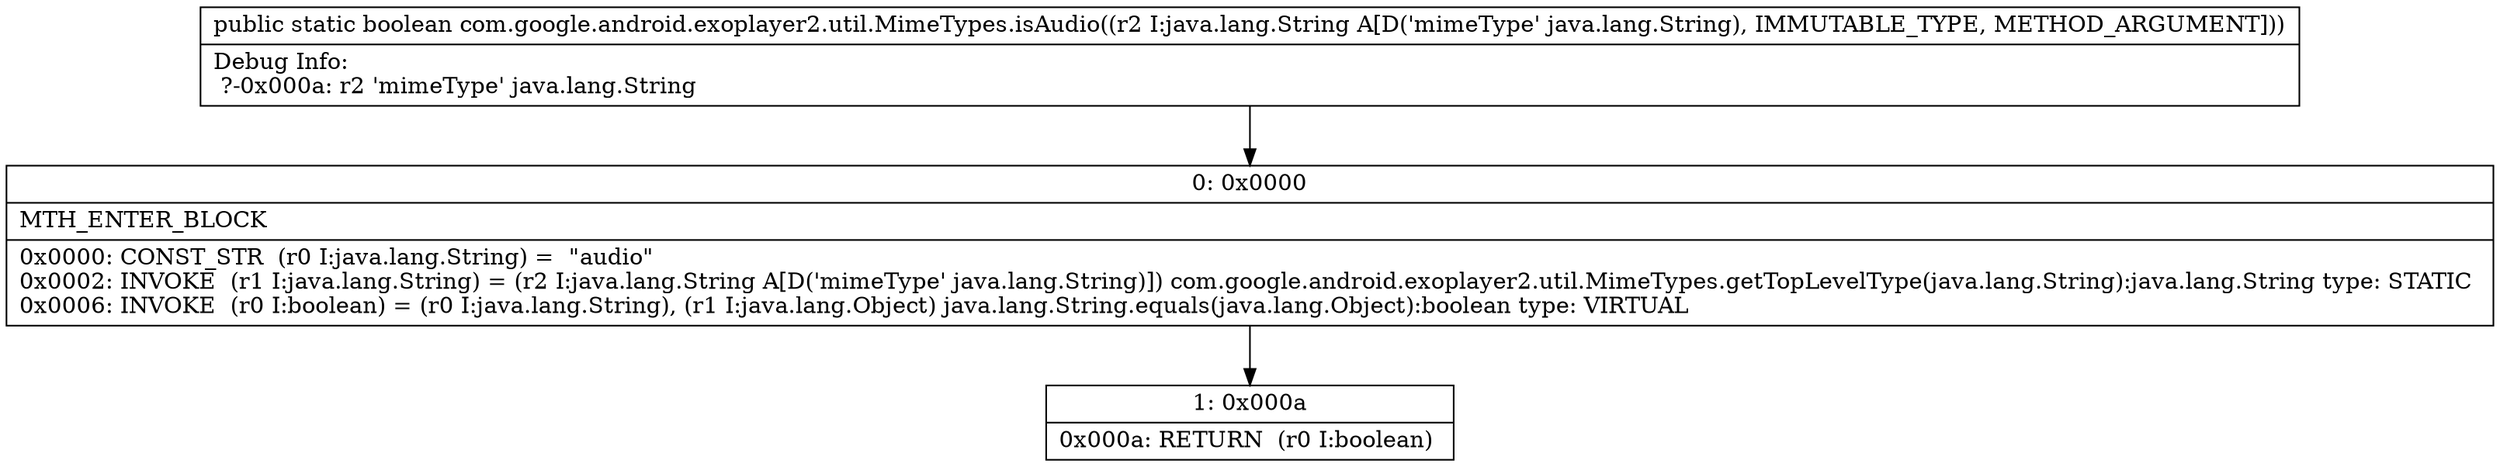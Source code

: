digraph "CFG forcom.google.android.exoplayer2.util.MimeTypes.isAudio(Ljava\/lang\/String;)Z" {
Node_0 [shape=record,label="{0\:\ 0x0000|MTH_ENTER_BLOCK\l|0x0000: CONST_STR  (r0 I:java.lang.String) =  \"audio\" \l0x0002: INVOKE  (r1 I:java.lang.String) = (r2 I:java.lang.String A[D('mimeType' java.lang.String)]) com.google.android.exoplayer2.util.MimeTypes.getTopLevelType(java.lang.String):java.lang.String type: STATIC \l0x0006: INVOKE  (r0 I:boolean) = (r0 I:java.lang.String), (r1 I:java.lang.Object) java.lang.String.equals(java.lang.Object):boolean type: VIRTUAL \l}"];
Node_1 [shape=record,label="{1\:\ 0x000a|0x000a: RETURN  (r0 I:boolean) \l}"];
MethodNode[shape=record,label="{public static boolean com.google.android.exoplayer2.util.MimeTypes.isAudio((r2 I:java.lang.String A[D('mimeType' java.lang.String), IMMUTABLE_TYPE, METHOD_ARGUMENT]))  | Debug Info:\l  ?\-0x000a: r2 'mimeType' java.lang.String\l}"];
MethodNode -> Node_0;
Node_0 -> Node_1;
}

